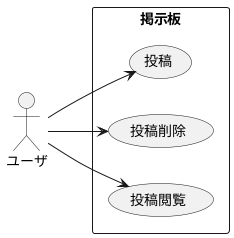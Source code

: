 @startuml
left to right direction
actor ユーザ
rectangle 掲示板{
	ユーザ-->(投稿)
	ユーザ-->(投稿削除)
	ユーザ-->(投稿閲覧)
@enduml